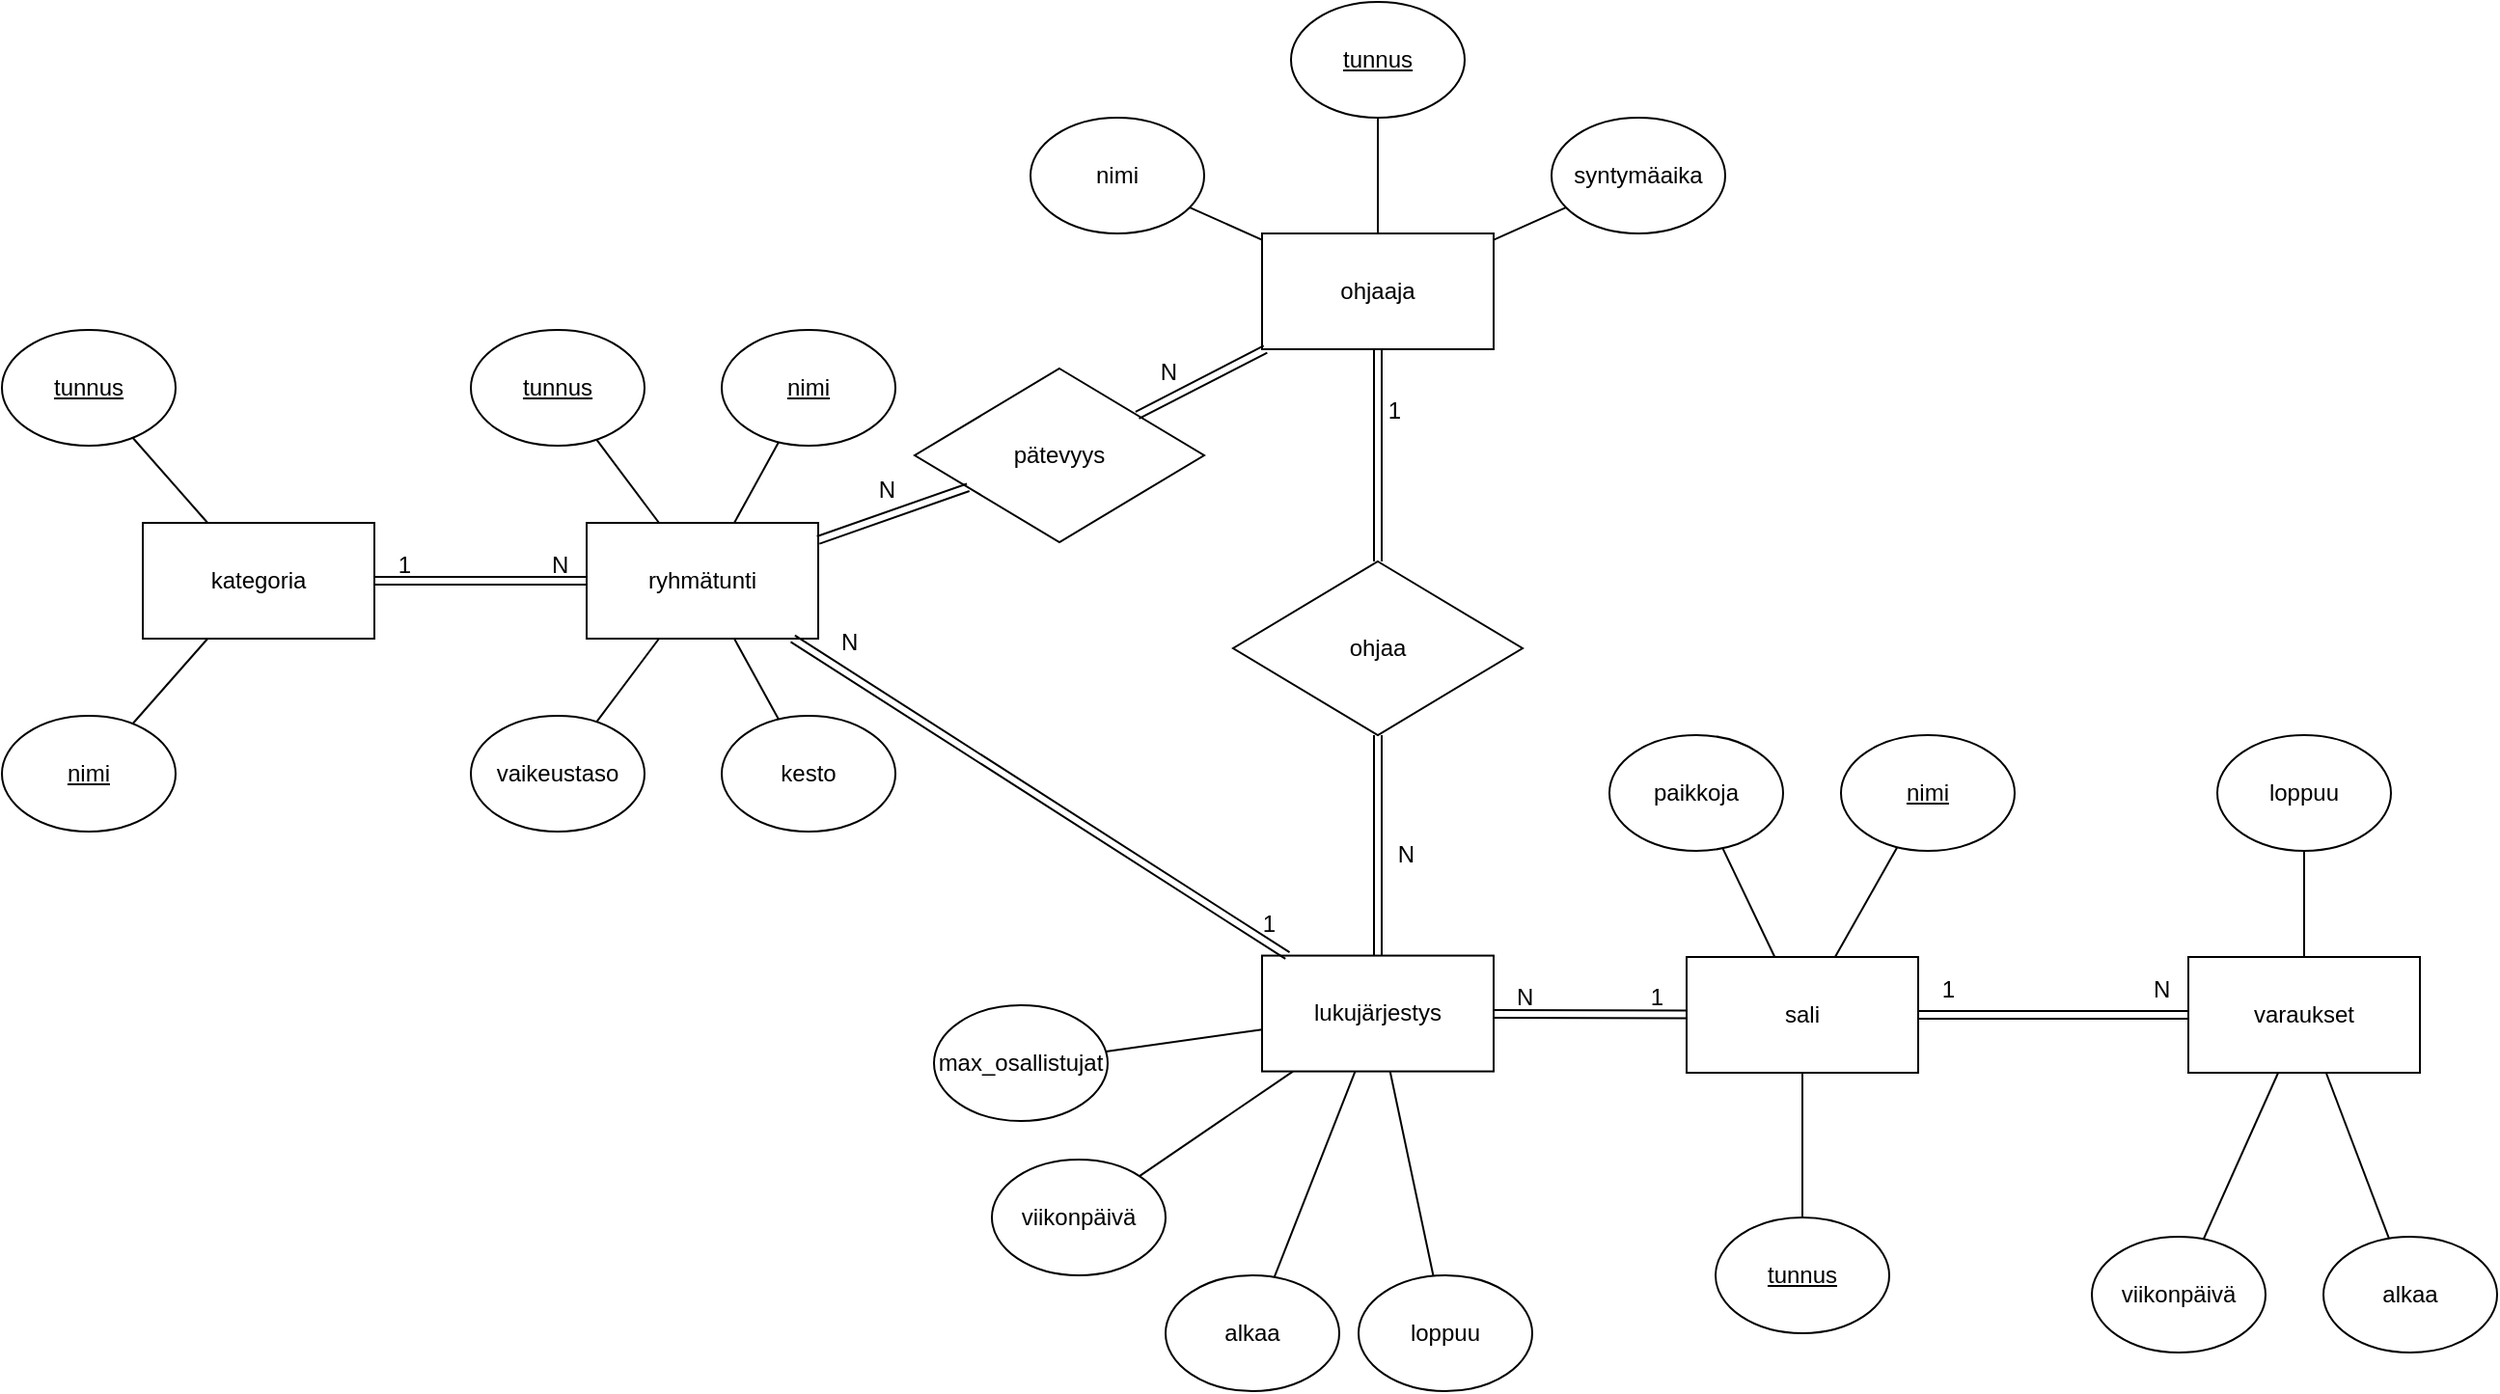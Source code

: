 <mxfile version="21.8.1" type="github">
  <diagram name="Page-1" id="rCQEHk5AixNXXwSne6Aq">
    <mxGraphModel dx="1658" dy="2015" grid="1" gridSize="10" guides="1" tooltips="1" connect="1" arrows="1" fold="1" page="1" pageScale="1" pageWidth="827" pageHeight="1169" math="0" shadow="0">
      <root>
        <mxCell id="0" />
        <mxCell id="1" parent="0" />
        <mxCell id="_bvSd32ubLVk9DA3Oi3Z-1" value="ryhmätunti" style="rounded=0;whiteSpace=wrap;html=1;" vertex="1" parent="1">
          <mxGeometry x="-200" y="250" width="120" height="60" as="geometry" />
        </mxCell>
        <mxCell id="_bvSd32ubLVk9DA3Oi3Z-2" value="kategoria" style="rounded=0;whiteSpace=wrap;html=1;" vertex="1" parent="1">
          <mxGeometry x="-430" y="250" width="120" height="60" as="geometry" />
        </mxCell>
        <mxCell id="_bvSd32ubLVk9DA3Oi3Z-3" value="ohjaaja" style="rounded=0;whiteSpace=wrap;html=1;" vertex="1" parent="1">
          <mxGeometry x="150" y="100" width="120" height="60" as="geometry" />
        </mxCell>
        <mxCell id="_bvSd32ubLVk9DA3Oi3Z-4" value="lukujärjestys" style="rounded=0;whiteSpace=wrap;html=1;" vertex="1" parent="1">
          <mxGeometry x="150" y="474.29" width="120" height="60" as="geometry" />
        </mxCell>
        <mxCell id="_bvSd32ubLVk9DA3Oi3Z-5" value="sali" style="rounded=0;whiteSpace=wrap;html=1;" vertex="1" parent="1">
          <mxGeometry x="370" y="475" width="120" height="60" as="geometry" />
        </mxCell>
        <mxCell id="_bvSd32ubLVk9DA3Oi3Z-6" value="&lt;u&gt;tunnus&lt;/u&gt;" style="ellipse;whiteSpace=wrap;html=1;" vertex="1" parent="1">
          <mxGeometry x="-260" y="150" width="90" height="60" as="geometry" />
        </mxCell>
        <mxCell id="_bvSd32ubLVk9DA3Oi3Z-7" value="&lt;u&gt;nimi&lt;/u&gt;" style="ellipse;whiteSpace=wrap;html=1;" vertex="1" parent="1">
          <mxGeometry x="-130" y="150" width="90" height="60" as="geometry" />
        </mxCell>
        <mxCell id="_bvSd32ubLVk9DA3Oi3Z-8" value="kesto" style="ellipse;whiteSpace=wrap;html=1;" vertex="1" parent="1">
          <mxGeometry x="-130" y="350" width="90" height="60" as="geometry" />
        </mxCell>
        <mxCell id="_bvSd32ubLVk9DA3Oi3Z-9" value="vaikeustaso" style="ellipse;whiteSpace=wrap;html=1;" vertex="1" parent="1">
          <mxGeometry x="-260" y="350" width="90" height="60" as="geometry" />
        </mxCell>
        <mxCell id="_bvSd32ubLVk9DA3Oi3Z-10" value="" style="endArrow=none;html=1;rounded=0;" edge="1" parent="1" source="_bvSd32ubLVk9DA3Oi3Z-9" target="_bvSd32ubLVk9DA3Oi3Z-1">
          <mxGeometry width="50" height="50" relative="1" as="geometry">
            <mxPoint x="-120" y="400" as="sourcePoint" />
            <mxPoint x="-70" y="350" as="targetPoint" />
          </mxGeometry>
        </mxCell>
        <mxCell id="_bvSd32ubLVk9DA3Oi3Z-11" value="" style="endArrow=none;html=1;rounded=0;" edge="1" parent="1" source="_bvSd32ubLVk9DA3Oi3Z-8" target="_bvSd32ubLVk9DA3Oi3Z-1">
          <mxGeometry width="50" height="50" relative="1" as="geometry">
            <mxPoint x="130" y="430" as="sourcePoint" />
            <mxPoint x="180" y="380" as="targetPoint" />
          </mxGeometry>
        </mxCell>
        <mxCell id="_bvSd32ubLVk9DA3Oi3Z-12" value="" style="endArrow=none;html=1;rounded=0;" edge="1" parent="1" source="_bvSd32ubLVk9DA3Oi3Z-6" target="_bvSd32ubLVk9DA3Oi3Z-1">
          <mxGeometry width="50" height="50" relative="1" as="geometry">
            <mxPoint x="130" y="430" as="sourcePoint" />
            <mxPoint x="180" y="380" as="targetPoint" />
          </mxGeometry>
        </mxCell>
        <mxCell id="_bvSd32ubLVk9DA3Oi3Z-13" value="" style="endArrow=none;html=1;rounded=0;" edge="1" parent="1" source="_bvSd32ubLVk9DA3Oi3Z-1" target="_bvSd32ubLVk9DA3Oi3Z-7">
          <mxGeometry width="50" height="50" relative="1" as="geometry">
            <mxPoint x="130" y="430" as="sourcePoint" />
            <mxPoint x="180" y="380" as="targetPoint" />
          </mxGeometry>
        </mxCell>
        <mxCell id="_bvSd32ubLVk9DA3Oi3Z-14" value="&lt;u&gt;nimi&lt;/u&gt;" style="ellipse;whiteSpace=wrap;html=1;" vertex="1" parent="1">
          <mxGeometry x="-503" y="350" width="90" height="60" as="geometry" />
        </mxCell>
        <mxCell id="_bvSd32ubLVk9DA3Oi3Z-15" value="&lt;u&gt;tunnus&lt;/u&gt;" style="ellipse;whiteSpace=wrap;html=1;" vertex="1" parent="1">
          <mxGeometry x="-503" y="150" width="90" height="60" as="geometry" />
        </mxCell>
        <mxCell id="_bvSd32ubLVk9DA3Oi3Z-16" value="" style="endArrow=none;html=1;rounded=0;" edge="1" parent="1" source="_bvSd32ubLVk9DA3Oi3Z-14" target="_bvSd32ubLVk9DA3Oi3Z-2">
          <mxGeometry width="50" height="50" relative="1" as="geometry">
            <mxPoint x="-340" y="430" as="sourcePoint" />
            <mxPoint x="-290" y="380" as="targetPoint" />
          </mxGeometry>
        </mxCell>
        <mxCell id="_bvSd32ubLVk9DA3Oi3Z-17" value="" style="endArrow=none;html=1;rounded=0;" edge="1" parent="1" source="_bvSd32ubLVk9DA3Oi3Z-2" target="_bvSd32ubLVk9DA3Oi3Z-15">
          <mxGeometry width="50" height="50" relative="1" as="geometry">
            <mxPoint x="-340" y="430" as="sourcePoint" />
            <mxPoint x="-290" y="380" as="targetPoint" />
          </mxGeometry>
        </mxCell>
        <mxCell id="_bvSd32ubLVk9DA3Oi3Z-18" value="nimi" style="ellipse;whiteSpace=wrap;html=1;" vertex="1" parent="1">
          <mxGeometry x="30" y="40" width="90" height="60" as="geometry" />
        </mxCell>
        <mxCell id="_bvSd32ubLVk9DA3Oi3Z-19" value="&lt;u&gt;tunnus&lt;/u&gt;" style="ellipse;whiteSpace=wrap;html=1;" vertex="1" parent="1">
          <mxGeometry x="165" y="-20" width="90" height="60" as="geometry" />
        </mxCell>
        <mxCell id="_bvSd32ubLVk9DA3Oi3Z-20" value="" style="endArrow=none;html=1;rounded=0;" edge="1" parent="1" source="_bvSd32ubLVk9DA3Oi3Z-19" target="_bvSd32ubLVk9DA3Oi3Z-3">
          <mxGeometry width="50" height="50" relative="1" as="geometry">
            <mxPoint x="465" as="sourcePoint" />
            <mxPoint x="515" y="-50" as="targetPoint" />
          </mxGeometry>
        </mxCell>
        <mxCell id="_bvSd32ubLVk9DA3Oi3Z-21" value="" style="endArrow=none;html=1;rounded=0;" edge="1" parent="1" source="_bvSd32ubLVk9DA3Oi3Z-18" target="_bvSd32ubLVk9DA3Oi3Z-3">
          <mxGeometry width="50" height="50" relative="1" as="geometry">
            <mxPoint x="465" as="sourcePoint" />
            <mxPoint x="515" y="-50" as="targetPoint" />
          </mxGeometry>
        </mxCell>
        <mxCell id="_bvSd32ubLVk9DA3Oi3Z-22" value="syntymäaika" style="ellipse;whiteSpace=wrap;html=1;" vertex="1" parent="1">
          <mxGeometry x="300" y="40" width="90" height="60" as="geometry" />
        </mxCell>
        <mxCell id="_bvSd32ubLVk9DA3Oi3Z-23" value="" style="endArrow=none;html=1;rounded=0;" edge="1" parent="1" source="_bvSd32ubLVk9DA3Oi3Z-22" target="_bvSd32ubLVk9DA3Oi3Z-3">
          <mxGeometry width="50" height="50" relative="1" as="geometry">
            <mxPoint x="465" as="sourcePoint" />
            <mxPoint x="515" y="-50" as="targetPoint" />
          </mxGeometry>
        </mxCell>
        <mxCell id="_bvSd32ubLVk9DA3Oi3Z-32" value="pätevyys" style="rhombus;whiteSpace=wrap;html=1;" vertex="1" parent="1">
          <mxGeometry x="-30" y="170" width="150" height="90" as="geometry" />
        </mxCell>
        <mxCell id="_bvSd32ubLVk9DA3Oi3Z-34" value="viikonpäivä" style="ellipse;whiteSpace=wrap;html=1;" vertex="1" parent="1">
          <mxGeometry x="10" y="580" width="90" height="60" as="geometry" />
        </mxCell>
        <mxCell id="_bvSd32ubLVk9DA3Oi3Z-35" value="alkaa" style="ellipse;whiteSpace=wrap;html=1;" vertex="1" parent="1">
          <mxGeometry x="100" y="640" width="90" height="60" as="geometry" />
        </mxCell>
        <mxCell id="_bvSd32ubLVk9DA3Oi3Z-36" value="loppuu" style="ellipse;whiteSpace=wrap;html=1;" vertex="1" parent="1">
          <mxGeometry x="200" y="640" width="90" height="60" as="geometry" />
        </mxCell>
        <mxCell id="_bvSd32ubLVk9DA3Oi3Z-37" value="" style="endArrow=none;html=1;rounded=0;" edge="1" parent="1" source="_bvSd32ubLVk9DA3Oi3Z-35" target="_bvSd32ubLVk9DA3Oi3Z-4">
          <mxGeometry width="50" height="50" relative="1" as="geometry">
            <mxPoint x="139" y="524.29" as="sourcePoint" />
            <mxPoint x="189" y="474.29" as="targetPoint" />
          </mxGeometry>
        </mxCell>
        <mxCell id="_bvSd32ubLVk9DA3Oi3Z-38" value="" style="endArrow=none;html=1;rounded=0;" edge="1" parent="1" source="_bvSd32ubLVk9DA3Oi3Z-36" target="_bvSd32ubLVk9DA3Oi3Z-4">
          <mxGeometry width="50" height="50" relative="1" as="geometry">
            <mxPoint x="189" y="524.29" as="sourcePoint" />
            <mxPoint x="239" y="474.29" as="targetPoint" />
          </mxGeometry>
        </mxCell>
        <mxCell id="_bvSd32ubLVk9DA3Oi3Z-39" value="" style="endArrow=none;html=1;rounded=0;" edge="1" parent="1" source="_bvSd32ubLVk9DA3Oi3Z-34" target="_bvSd32ubLVk9DA3Oi3Z-4">
          <mxGeometry width="50" height="50" relative="1" as="geometry">
            <mxPoint x="189" y="524.29" as="sourcePoint" />
            <mxPoint x="239" y="474.29" as="targetPoint" />
          </mxGeometry>
        </mxCell>
        <mxCell id="_bvSd32ubLVk9DA3Oi3Z-40" value="max_osallistujat" style="ellipse;whiteSpace=wrap;html=1;" vertex="1" parent="1">
          <mxGeometry x="-20" y="500.0" width="90" height="60" as="geometry" />
        </mxCell>
        <mxCell id="_bvSd32ubLVk9DA3Oi3Z-41" value="" style="endArrow=none;html=1;rounded=0;" edge="1" parent="1" source="_bvSd32ubLVk9DA3Oi3Z-40" target="_bvSd32ubLVk9DA3Oi3Z-4">
          <mxGeometry width="50" height="50" relative="1" as="geometry">
            <mxPoint x="29" y="624.29" as="sourcePoint" />
            <mxPoint x="79" y="574.29" as="targetPoint" />
          </mxGeometry>
        </mxCell>
        <mxCell id="_bvSd32ubLVk9DA3Oi3Z-42" value="&lt;u&gt;nimi&lt;/u&gt;" style="ellipse;whiteSpace=wrap;html=1;" vertex="1" parent="1">
          <mxGeometry x="450" y="360" width="90" height="60" as="geometry" />
        </mxCell>
        <mxCell id="_bvSd32ubLVk9DA3Oi3Z-43" value="&lt;u&gt;tunnus&lt;/u&gt;" style="ellipse;whiteSpace=wrap;html=1;" vertex="1" parent="1">
          <mxGeometry x="385" y="610" width="90" height="60" as="geometry" />
        </mxCell>
        <mxCell id="_bvSd32ubLVk9DA3Oi3Z-44" value="" style="endArrow=none;html=1;rounded=0;" edge="1" parent="1" source="_bvSd32ubLVk9DA3Oi3Z-5" target="_bvSd32ubLVk9DA3Oi3Z-43">
          <mxGeometry width="50" height="50" relative="1" as="geometry">
            <mxPoint x="510" y="525" as="sourcePoint" />
            <mxPoint x="560" y="475" as="targetPoint" />
          </mxGeometry>
        </mxCell>
        <mxCell id="_bvSd32ubLVk9DA3Oi3Z-45" value="" style="endArrow=none;html=1;rounded=0;" edge="1" parent="1" source="_bvSd32ubLVk9DA3Oi3Z-5" target="_bvSd32ubLVk9DA3Oi3Z-42">
          <mxGeometry width="50" height="50" relative="1" as="geometry">
            <mxPoint x="510" y="525" as="sourcePoint" />
            <mxPoint x="560" y="475" as="targetPoint" />
          </mxGeometry>
        </mxCell>
        <mxCell id="_bvSd32ubLVk9DA3Oi3Z-48" value="" style="endArrow=none;html=1;rounded=0;" edge="1" parent="1" source="_bvSd32ubLVk9DA3Oi3Z-5" target="_bvSd32ubLVk9DA3Oi3Z-47">
          <mxGeometry width="50" height="50" relative="1" as="geometry">
            <mxPoint x="500" y="555" as="sourcePoint" />
            <mxPoint x="550" y="605" as="targetPoint" />
          </mxGeometry>
        </mxCell>
        <mxCell id="_bvSd32ubLVk9DA3Oi3Z-47" value="paikkoja" style="ellipse;whiteSpace=wrap;html=1;" vertex="1" parent="1">
          <mxGeometry x="330" y="360" width="90" height="60" as="geometry" />
        </mxCell>
        <mxCell id="_bvSd32ubLVk9DA3Oi3Z-55" value="" style="shape=link;html=1;rounded=0;" edge="1" parent="1" source="_bvSd32ubLVk9DA3Oi3Z-2" target="_bvSd32ubLVk9DA3Oi3Z-1">
          <mxGeometry relative="1" as="geometry">
            <mxPoint x="-280" y="270" as="sourcePoint" />
            <mxPoint x="-120" y="270" as="targetPoint" />
          </mxGeometry>
        </mxCell>
        <mxCell id="_bvSd32ubLVk9DA3Oi3Z-56" value="N" style="resizable=0;html=1;whiteSpace=wrap;align=left;verticalAlign=bottom;" connectable="0" vertex="1" parent="_bvSd32ubLVk9DA3Oi3Z-55">
          <mxGeometry x="-1" relative="1" as="geometry">
            <mxPoint x="90" as="offset" />
          </mxGeometry>
        </mxCell>
        <mxCell id="_bvSd32ubLVk9DA3Oi3Z-57" value="1" style="resizable=0;html=1;whiteSpace=wrap;align=right;verticalAlign=bottom;" connectable="0" vertex="1" parent="_bvSd32ubLVk9DA3Oi3Z-55">
          <mxGeometry x="1" relative="1" as="geometry">
            <mxPoint x="-90" as="offset" />
          </mxGeometry>
        </mxCell>
        <mxCell id="_bvSd32ubLVk9DA3Oi3Z-58" value="" style="shape=link;html=1;rounded=0;" edge="1" parent="1" source="_bvSd32ubLVk9DA3Oi3Z-32" target="_bvSd32ubLVk9DA3Oi3Z-3">
          <mxGeometry relative="1" as="geometry">
            <mxPoint x="-30" y="240" as="sourcePoint" />
            <mxPoint x="130" y="240" as="targetPoint" />
          </mxGeometry>
        </mxCell>
        <mxCell id="_bvSd32ubLVk9DA3Oi3Z-59" value="N" style="resizable=0;html=1;whiteSpace=wrap;align=right;verticalAlign=bottom;" connectable="0" vertex="1" parent="_bvSd32ubLVk9DA3Oi3Z-58">
          <mxGeometry x="1" relative="1" as="geometry">
            <mxPoint x="-44" y="20" as="offset" />
          </mxGeometry>
        </mxCell>
        <mxCell id="_bvSd32ubLVk9DA3Oi3Z-61" value="" style="shape=link;html=1;rounded=0;" edge="1" parent="1" source="_bvSd32ubLVk9DA3Oi3Z-1" target="_bvSd32ubLVk9DA3Oi3Z-32">
          <mxGeometry relative="1" as="geometry">
            <mxPoint x="-100" y="230" as="sourcePoint" />
            <mxPoint x="60" y="230" as="targetPoint" />
          </mxGeometry>
        </mxCell>
        <mxCell id="_bvSd32ubLVk9DA3Oi3Z-62" value="N" style="resizable=0;html=1;whiteSpace=wrap;align=right;verticalAlign=bottom;" connectable="0" vertex="1" parent="_bvSd32ubLVk9DA3Oi3Z-61">
          <mxGeometry x="1" relative="1" as="geometry">
            <mxPoint x="-36" y="10" as="offset" />
          </mxGeometry>
        </mxCell>
        <mxCell id="_bvSd32ubLVk9DA3Oi3Z-65" value="ohjaa" style="rhombus;whiteSpace=wrap;html=1;" vertex="1" parent="1">
          <mxGeometry x="135" y="270" width="150" height="90" as="geometry" />
        </mxCell>
        <mxCell id="_bvSd32ubLVk9DA3Oi3Z-66" value="" style="shape=link;html=1;rounded=0;" edge="1" parent="1" source="_bvSd32ubLVk9DA3Oi3Z-65" target="_bvSd32ubLVk9DA3Oi3Z-3">
          <mxGeometry relative="1" as="geometry">
            <mxPoint x="190" y="260" as="sourcePoint" />
            <mxPoint x="350" y="270" as="targetPoint" />
          </mxGeometry>
        </mxCell>
        <mxCell id="_bvSd32ubLVk9DA3Oi3Z-67" value="1" style="resizable=0;html=1;whiteSpace=wrap;align=right;verticalAlign=bottom;" connectable="0" vertex="1" parent="_bvSd32ubLVk9DA3Oi3Z-66">
          <mxGeometry x="1" relative="1" as="geometry">
            <mxPoint x="13" y="40" as="offset" />
          </mxGeometry>
        </mxCell>
        <mxCell id="_bvSd32ubLVk9DA3Oi3Z-68" value="" style="shape=link;html=1;rounded=0;" edge="1" parent="1" source="_bvSd32ubLVk9DA3Oi3Z-65" target="_bvSd32ubLVk9DA3Oi3Z-4">
          <mxGeometry relative="1" as="geometry">
            <mxPoint x="-10" y="390" as="sourcePoint" />
            <mxPoint x="150" y="390" as="targetPoint" />
          </mxGeometry>
        </mxCell>
        <mxCell id="_bvSd32ubLVk9DA3Oi3Z-69" value="N" style="resizable=0;html=1;whiteSpace=wrap;align=right;verticalAlign=bottom;" connectable="0" vertex="1" parent="_bvSd32ubLVk9DA3Oi3Z-68">
          <mxGeometry x="1" relative="1" as="geometry">
            <mxPoint x="20" y="-44" as="offset" />
          </mxGeometry>
        </mxCell>
        <mxCell id="_bvSd32ubLVk9DA3Oi3Z-70" value="" style="shape=link;html=1;rounded=0;" edge="1" parent="1" source="_bvSd32ubLVk9DA3Oi3Z-1" target="_bvSd32ubLVk9DA3Oi3Z-4">
          <mxGeometry relative="1" as="geometry">
            <mxPoint x="-140" y="610" as="sourcePoint" />
            <mxPoint x="20" y="610" as="targetPoint" />
          </mxGeometry>
        </mxCell>
        <mxCell id="_bvSd32ubLVk9DA3Oi3Z-71" value="1" style="resizable=0;html=1;whiteSpace=wrap;align=right;verticalAlign=bottom;" connectable="0" vertex="1" parent="_bvSd32ubLVk9DA3Oi3Z-70">
          <mxGeometry x="1" relative="1" as="geometry">
            <mxPoint x="-5" y="-8" as="offset" />
          </mxGeometry>
        </mxCell>
        <mxCell id="_bvSd32ubLVk9DA3Oi3Z-72" value="" style="shape=link;html=1;rounded=0;" edge="1" parent="1" source="_bvSd32ubLVk9DA3Oi3Z-4" target="_bvSd32ubLVk9DA3Oi3Z-5">
          <mxGeometry relative="1" as="geometry">
            <mxPoint x="310" y="500" as="sourcePoint" />
            <mxPoint x="470" y="500" as="targetPoint" />
          </mxGeometry>
        </mxCell>
        <mxCell id="_bvSd32ubLVk9DA3Oi3Z-73" value="N" style="resizable=0;html=1;whiteSpace=wrap;align=left;verticalAlign=bottom;" connectable="0" vertex="1" parent="_bvSd32ubLVk9DA3Oi3Z-72">
          <mxGeometry x="-1" relative="1" as="geometry">
            <mxPoint x="10" as="offset" />
          </mxGeometry>
        </mxCell>
        <mxCell id="_bvSd32ubLVk9DA3Oi3Z-74" value="1" style="resizable=0;html=1;whiteSpace=wrap;align=right;verticalAlign=bottom;" connectable="0" vertex="1" parent="_bvSd32ubLVk9DA3Oi3Z-72">
          <mxGeometry x="1" relative="1" as="geometry">
            <mxPoint x="-10" as="offset" />
          </mxGeometry>
        </mxCell>
        <mxCell id="_bvSd32ubLVk9DA3Oi3Z-93" value="N" style="resizable=0;html=1;whiteSpace=wrap;align=left;verticalAlign=bottom;" connectable="0" vertex="1" parent="_bvSd32ubLVk9DA3Oi3Z-72">
          <mxGeometry x="-1" relative="1" as="geometry">
            <mxPoint x="-340" y="-184" as="offset" />
          </mxGeometry>
        </mxCell>
        <mxCell id="_bvSd32ubLVk9DA3Oi3Z-80" value="varaukset" style="rounded=0;whiteSpace=wrap;html=1;" vertex="1" parent="1">
          <mxGeometry x="630" y="475" width="120" height="60" as="geometry" />
        </mxCell>
        <mxCell id="_bvSd32ubLVk9DA3Oi3Z-83" value="" style="shape=link;html=1;rounded=0;" edge="1" parent="1" source="_bvSd32ubLVk9DA3Oi3Z-80" target="_bvSd32ubLVk9DA3Oi3Z-5">
          <mxGeometry relative="1" as="geometry">
            <mxPoint x="380" y="580" as="sourcePoint" />
            <mxPoint x="480" y="581" as="targetPoint" />
          </mxGeometry>
        </mxCell>
        <mxCell id="_bvSd32ubLVk9DA3Oi3Z-84" value="N" style="resizable=0;html=1;whiteSpace=wrap;align=left;verticalAlign=bottom;" connectable="0" vertex="1" parent="_bvSd32ubLVk9DA3Oi3Z-83">
          <mxGeometry x="-1" relative="1" as="geometry">
            <mxPoint x="-20" y="-5" as="offset" />
          </mxGeometry>
        </mxCell>
        <mxCell id="_bvSd32ubLVk9DA3Oi3Z-85" value="1" style="resizable=0;html=1;whiteSpace=wrap;align=right;verticalAlign=bottom;" connectable="0" vertex="1" parent="_bvSd32ubLVk9DA3Oi3Z-83">
          <mxGeometry x="1" relative="1" as="geometry">
            <mxPoint x="20" y="-5" as="offset" />
          </mxGeometry>
        </mxCell>
        <mxCell id="_bvSd32ubLVk9DA3Oi3Z-86" value="viikonpäivä" style="ellipse;whiteSpace=wrap;html=1;" vertex="1" parent="1">
          <mxGeometry x="580" y="620" width="90" height="60" as="geometry" />
        </mxCell>
        <mxCell id="_bvSd32ubLVk9DA3Oi3Z-87" value="alkaa" style="ellipse;whiteSpace=wrap;html=1;" vertex="1" parent="1">
          <mxGeometry x="700" y="620" width="90" height="60" as="geometry" />
        </mxCell>
        <mxCell id="_bvSd32ubLVk9DA3Oi3Z-88" value="loppuu" style="ellipse;whiteSpace=wrap;html=1;" vertex="1" parent="1">
          <mxGeometry x="645" y="360" width="90" height="60" as="geometry" />
        </mxCell>
        <mxCell id="_bvSd32ubLVk9DA3Oi3Z-89" value="" style="endArrow=none;html=1;rounded=0;" edge="1" parent="1" source="_bvSd32ubLVk9DA3Oi3Z-86" target="_bvSd32ubLVk9DA3Oi3Z-80">
          <mxGeometry width="50" height="50" relative="1" as="geometry">
            <mxPoint x="390" y="580" as="sourcePoint" />
            <mxPoint x="440" y="530" as="targetPoint" />
          </mxGeometry>
        </mxCell>
        <mxCell id="_bvSd32ubLVk9DA3Oi3Z-91" value="" style="endArrow=none;html=1;rounded=0;" edge="1" parent="1" source="_bvSd32ubLVk9DA3Oi3Z-87" target="_bvSd32ubLVk9DA3Oi3Z-80">
          <mxGeometry width="50" height="50" relative="1" as="geometry">
            <mxPoint x="390" y="580" as="sourcePoint" />
            <mxPoint x="440" y="530" as="targetPoint" />
          </mxGeometry>
        </mxCell>
        <mxCell id="_bvSd32ubLVk9DA3Oi3Z-92" value="" style="endArrow=none;html=1;rounded=0;" edge="1" parent="1" source="_bvSd32ubLVk9DA3Oi3Z-88" target="_bvSd32ubLVk9DA3Oi3Z-80">
          <mxGeometry width="50" height="50" relative="1" as="geometry">
            <mxPoint x="654" y="661" as="sourcePoint" />
            <mxPoint x="691" y="545" as="targetPoint" />
          </mxGeometry>
        </mxCell>
      </root>
    </mxGraphModel>
  </diagram>
</mxfile>
